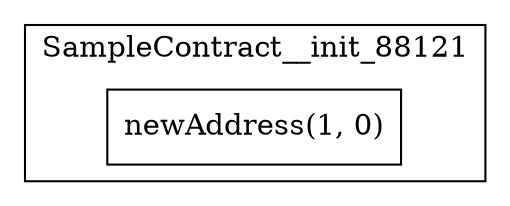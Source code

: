 digraph "zero-address" {
    node [shape=box];
    subgraph "cluster_SampleContract__init_88121" {
        label="SampleContract__init_88121";
        "SampleContract__init_88121_141" [label="newAddress(1, 0)"];
    }
}
